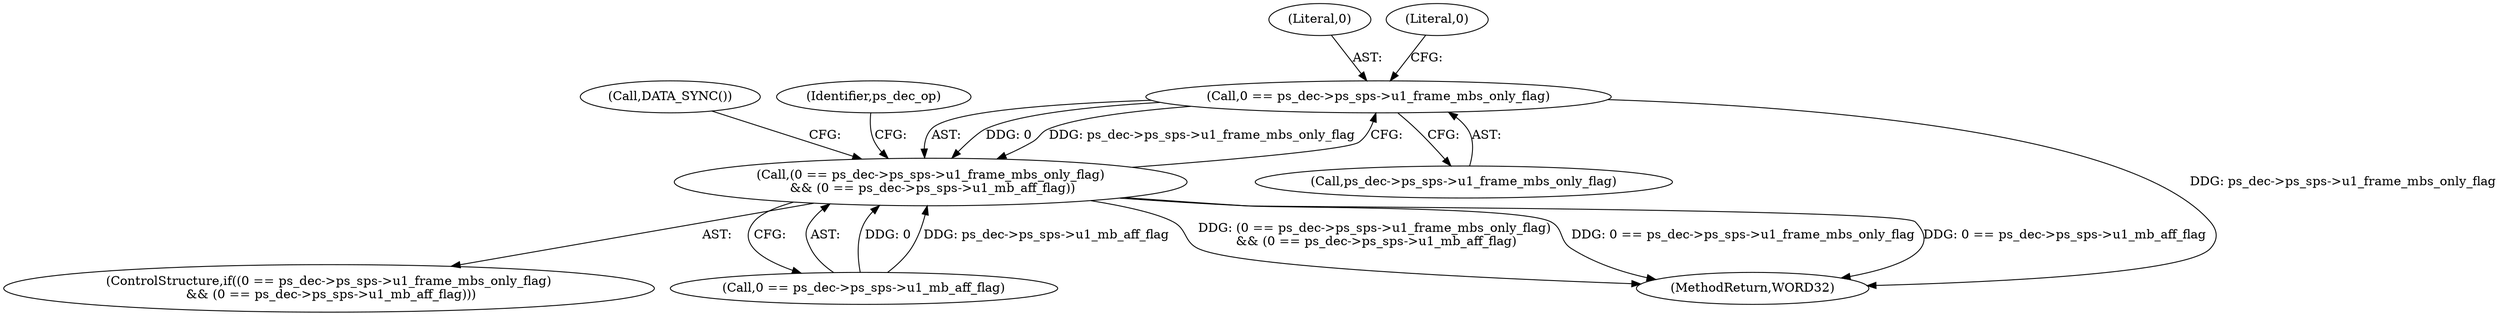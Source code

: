 digraph "0_Android_326fe991a4b7971e8aeaf4ac775491dd8abd85bb@pointer" {
"1002120" [label="(Call,0 == ps_dec->ps_sps->u1_frame_mbs_only_flag)"];
"1002119" [label="(Call,(0 == ps_dec->ps_sps->u1_frame_mbs_only_flag)\n && (0 == ps_dec->ps_sps->u1_mb_aff_flag))"];
"1002127" [label="(Call,0 == ps_dec->ps_sps->u1_mb_aff_flag)"];
"1002122" [label="(Call,ps_dec->ps_sps->u1_frame_mbs_only_flag)"];
"1002118" [label="(ControlStructure,if((0 == ps_dec->ps_sps->u1_frame_mbs_only_flag)\n && (0 == ps_dec->ps_sps->u1_mb_aff_flag)))"];
"1002121" [label="(Literal,0)"];
"1002120" [label="(Call,0 == ps_dec->ps_sps->u1_frame_mbs_only_flag)"];
"1002139" [label="(Call,DATA_SYNC())"];
"1002128" [label="(Literal,0)"];
"1002119" [label="(Call,(0 == ps_dec->ps_sps->u1_frame_mbs_only_flag)\n && (0 == ps_dec->ps_sps->u1_mb_aff_flag))"];
"1002136" [label="(Identifier,ps_dec_op)"];
"1002147" [label="(MethodReturn,WORD32)"];
"1002120" -> "1002119"  [label="AST: "];
"1002120" -> "1002122"  [label="CFG: "];
"1002121" -> "1002120"  [label="AST: "];
"1002122" -> "1002120"  [label="AST: "];
"1002128" -> "1002120"  [label="CFG: "];
"1002119" -> "1002120"  [label="CFG: "];
"1002120" -> "1002147"  [label="DDG: ps_dec->ps_sps->u1_frame_mbs_only_flag"];
"1002120" -> "1002119"  [label="DDG: 0"];
"1002120" -> "1002119"  [label="DDG: ps_dec->ps_sps->u1_frame_mbs_only_flag"];
"1002119" -> "1002118"  [label="AST: "];
"1002119" -> "1002127"  [label="CFG: "];
"1002127" -> "1002119"  [label="AST: "];
"1002136" -> "1002119"  [label="CFG: "];
"1002139" -> "1002119"  [label="CFG: "];
"1002119" -> "1002147"  [label="DDG: (0 == ps_dec->ps_sps->u1_frame_mbs_only_flag)\n && (0 == ps_dec->ps_sps->u1_mb_aff_flag)"];
"1002119" -> "1002147"  [label="DDG: 0 == ps_dec->ps_sps->u1_frame_mbs_only_flag"];
"1002119" -> "1002147"  [label="DDG: 0 == ps_dec->ps_sps->u1_mb_aff_flag"];
"1002127" -> "1002119"  [label="DDG: 0"];
"1002127" -> "1002119"  [label="DDG: ps_dec->ps_sps->u1_mb_aff_flag"];
}
